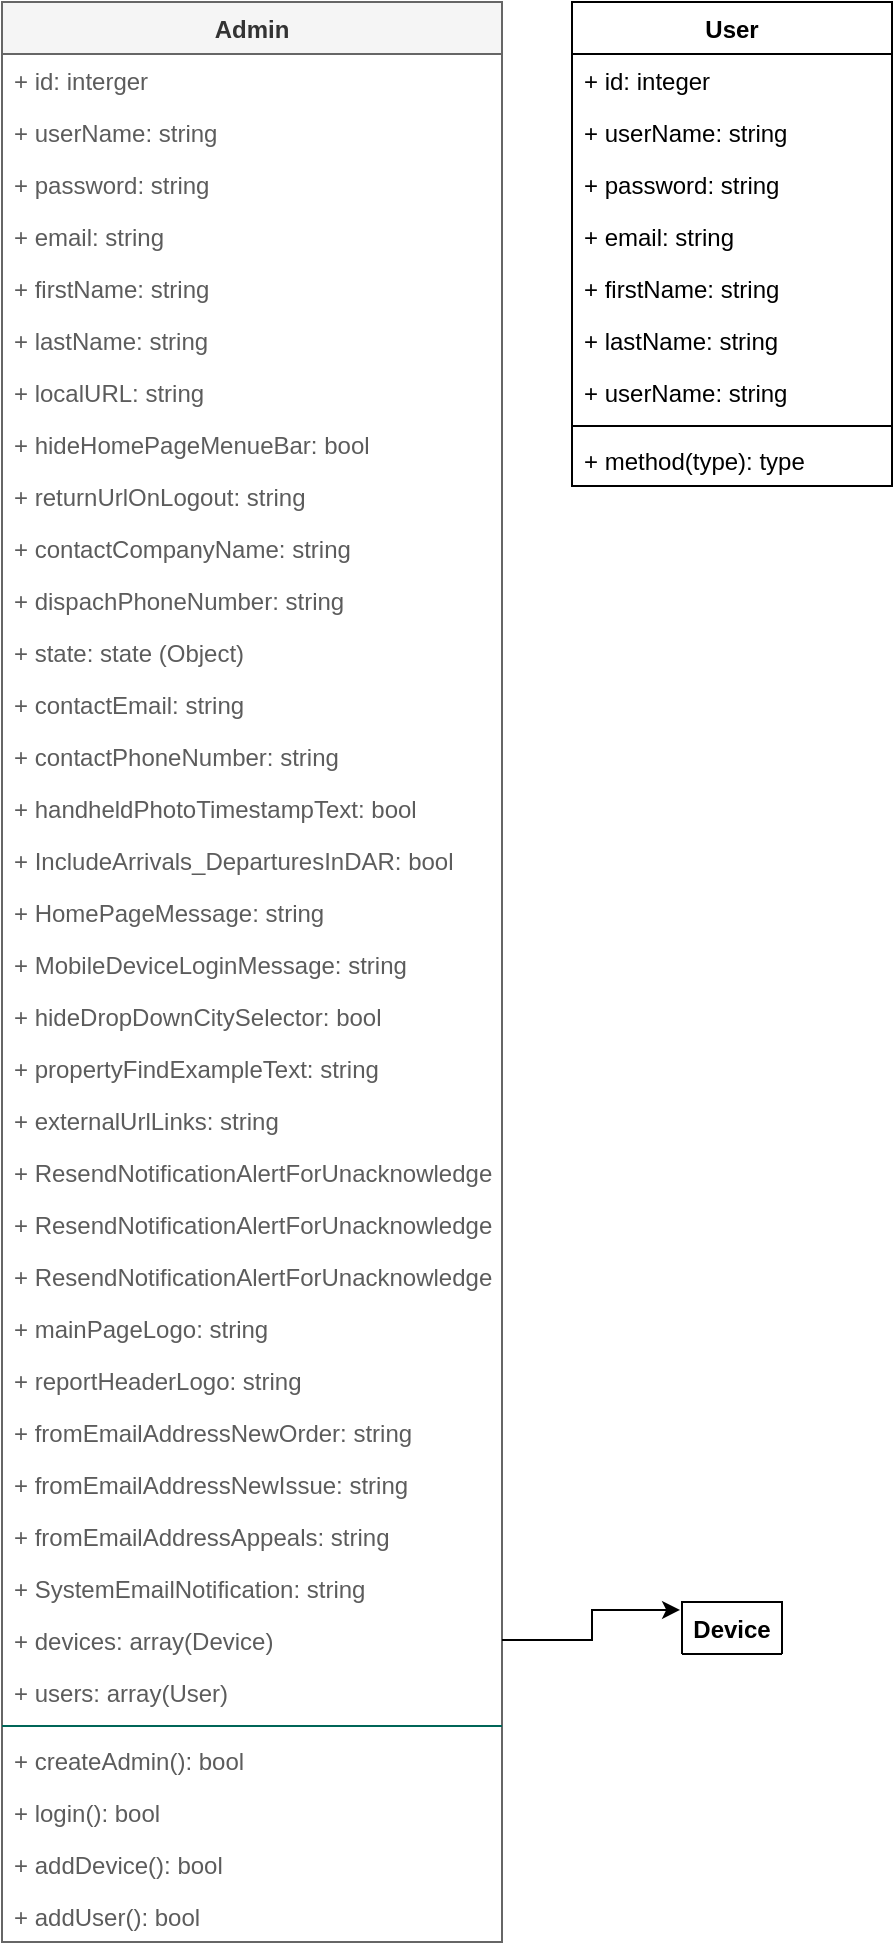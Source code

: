 <mxfile version="16.5.6" type="github">
  <diagram id="C5RBs43oDa-KdzZeNtuy" name="Class Diagram">
    <mxGraphModel dx="1108" dy="482" grid="1" gridSize="10" guides="1" tooltips="1" connect="1" arrows="1" fold="1" page="1" pageScale="1" pageWidth="827" pageHeight="1169" math="0" shadow="0">
      <root>
        <mxCell id="WIyWlLk6GJQsqaUBKTNV-0" />
        <mxCell id="WIyWlLk6GJQsqaUBKTNV-1" parent="WIyWlLk6GJQsqaUBKTNV-0" />
        <mxCell id="l6a2SUNXyMh3eiltvX4R-10" value="Admin" style="swimlane;fontStyle=1;align=center;verticalAlign=top;childLayout=stackLayout;horizontal=1;startSize=26;horizontalStack=0;resizeParent=1;resizeParentMax=0;resizeLast=0;collapsible=1;marginBottom=0;fillColor=#f5f5f5;fontColor=#333333;strokeColor=#666666;" parent="WIyWlLk6GJQsqaUBKTNV-1" vertex="1">
          <mxGeometry x="30" y="30" width="250" height="970" as="geometry">
            <mxRectangle x="40" y="40" width="70" height="26" as="alternateBounds" />
          </mxGeometry>
        </mxCell>
        <mxCell id="l6a2SUNXyMh3eiltvX4R-11" value="+ id: interger" style="text;strokeColor=none;fillColor=none;align=left;verticalAlign=top;spacingLeft=4;spacingRight=4;overflow=hidden;rotatable=0;points=[[0,0.5],[1,0.5]];portConstraint=eastwest;fontColor=#5C5C5C;" parent="l6a2SUNXyMh3eiltvX4R-10" vertex="1">
          <mxGeometry y="26" width="250" height="26" as="geometry" />
        </mxCell>
        <mxCell id="l6a2SUNXyMh3eiltvX4R-14" value="+ userName: string" style="text;strokeColor=none;fillColor=none;align=left;verticalAlign=top;spacingLeft=4;spacingRight=4;overflow=hidden;rotatable=0;points=[[0,0.5],[1,0.5]];portConstraint=eastwest;fontColor=#5C5C5C;" parent="l6a2SUNXyMh3eiltvX4R-10" vertex="1">
          <mxGeometry y="52" width="250" height="26" as="geometry" />
        </mxCell>
        <mxCell id="8Cey69iEx8wENGaithP6-9" value="+ password: string" style="text;strokeColor=none;fillColor=none;align=left;verticalAlign=top;spacingLeft=4;spacingRight=4;overflow=hidden;rotatable=0;points=[[0,0.5],[1,0.5]];portConstraint=eastwest;fontColor=#5C5C5C;" vertex="1" parent="l6a2SUNXyMh3eiltvX4R-10">
          <mxGeometry y="78" width="250" height="26" as="geometry" />
        </mxCell>
        <mxCell id="8Cey69iEx8wENGaithP6-10" value="+ email: string" style="text;strokeColor=none;fillColor=none;align=left;verticalAlign=top;spacingLeft=4;spacingRight=4;overflow=hidden;rotatable=0;points=[[0,0.5],[1,0.5]];portConstraint=eastwest;fontColor=#5C5C5C;" vertex="1" parent="l6a2SUNXyMh3eiltvX4R-10">
          <mxGeometry y="104" width="250" height="26" as="geometry" />
        </mxCell>
        <mxCell id="8Cey69iEx8wENGaithP6-11" value="+ firstName: string" style="text;strokeColor=none;fillColor=none;align=left;verticalAlign=top;spacingLeft=4;spacingRight=4;overflow=hidden;rotatable=0;points=[[0,0.5],[1,0.5]];portConstraint=eastwest;fontColor=#5C5C5C;" vertex="1" parent="l6a2SUNXyMh3eiltvX4R-10">
          <mxGeometry y="130" width="250" height="26" as="geometry" />
        </mxCell>
        <mxCell id="8Cey69iEx8wENGaithP6-12" value="+ lastName: string" style="text;strokeColor=none;fillColor=none;align=left;verticalAlign=top;spacingLeft=4;spacingRight=4;overflow=hidden;rotatable=0;points=[[0,0.5],[1,0.5]];portConstraint=eastwest;fontColor=#5C5C5C;" vertex="1" parent="l6a2SUNXyMh3eiltvX4R-10">
          <mxGeometry y="156" width="250" height="26" as="geometry" />
        </mxCell>
        <mxCell id="8Cey69iEx8wENGaithP6-13" value="+ localURL: string" style="text;strokeColor=none;fillColor=none;align=left;verticalAlign=top;spacingLeft=4;spacingRight=4;overflow=hidden;rotatable=0;points=[[0,0.5],[1,0.5]];portConstraint=eastwest;fontColor=#5C5C5C;" vertex="1" parent="l6a2SUNXyMh3eiltvX4R-10">
          <mxGeometry y="182" width="250" height="26" as="geometry" />
        </mxCell>
        <mxCell id="8Cey69iEx8wENGaithP6-14" value="+ hideHomePageMenueBar: bool" style="text;strokeColor=none;fillColor=none;align=left;verticalAlign=top;spacingLeft=4;spacingRight=4;overflow=hidden;rotatable=0;points=[[0,0.5],[1,0.5]];portConstraint=eastwest;fontColor=#5C5C5C;" vertex="1" parent="l6a2SUNXyMh3eiltvX4R-10">
          <mxGeometry y="208" width="250" height="26" as="geometry" />
        </mxCell>
        <mxCell id="8Cey69iEx8wENGaithP6-16" value="+ returnUrlOnLogout: string" style="text;strokeColor=none;fillColor=none;align=left;verticalAlign=top;spacingLeft=4;spacingRight=4;overflow=hidden;rotatable=0;points=[[0,0.5],[1,0.5]];portConstraint=eastwest;fontColor=#5C5C5C;" vertex="1" parent="l6a2SUNXyMh3eiltvX4R-10">
          <mxGeometry y="234" width="250" height="26" as="geometry" />
        </mxCell>
        <mxCell id="8Cey69iEx8wENGaithP6-22" value="+ contactCompanyName: string" style="text;strokeColor=none;fillColor=none;align=left;verticalAlign=top;spacingLeft=4;spacingRight=4;overflow=hidden;rotatable=0;points=[[0,0.5],[1,0.5]];portConstraint=eastwest;fontColor=#5C5C5C;" vertex="1" parent="l6a2SUNXyMh3eiltvX4R-10">
          <mxGeometry y="260" width="250" height="26" as="geometry" />
        </mxCell>
        <mxCell id="8Cey69iEx8wENGaithP6-19" value="+ dispachPhoneNumber: string" style="text;strokeColor=none;fillColor=none;align=left;verticalAlign=top;spacingLeft=4;spacingRight=4;overflow=hidden;rotatable=0;points=[[0,0.5],[1,0.5]];portConstraint=eastwest;fontColor=#5C5C5C;" vertex="1" parent="l6a2SUNXyMh3eiltvX4R-10">
          <mxGeometry y="286" width="250" height="26" as="geometry" />
        </mxCell>
        <mxCell id="8Cey69iEx8wENGaithP6-23" value="+ state: state (Object)" style="text;strokeColor=none;fillColor=none;align=left;verticalAlign=top;spacingLeft=4;spacingRight=4;overflow=hidden;rotatable=0;points=[[0,0.5],[1,0.5]];portConstraint=eastwest;fontColor=#5C5C5C;" vertex="1" parent="l6a2SUNXyMh3eiltvX4R-10">
          <mxGeometry y="312" width="250" height="26" as="geometry" />
        </mxCell>
        <mxCell id="8Cey69iEx8wENGaithP6-20" value="+ contactEmail: string" style="text;strokeColor=none;fillColor=none;align=left;verticalAlign=top;spacingLeft=4;spacingRight=4;overflow=hidden;rotatable=0;points=[[0,0.5],[1,0.5]];portConstraint=eastwest;fontColor=#5C5C5C;" vertex="1" parent="l6a2SUNXyMh3eiltvX4R-10">
          <mxGeometry y="338" width="250" height="26" as="geometry" />
        </mxCell>
        <mxCell id="8Cey69iEx8wENGaithP6-17" value="+ contactPhoneNumber: string" style="text;strokeColor=none;fillColor=none;align=left;verticalAlign=top;spacingLeft=4;spacingRight=4;overflow=hidden;rotatable=0;points=[[0,0.5],[1,0.5]];portConstraint=eastwest;fontColor=#5C5C5C;" vertex="1" parent="l6a2SUNXyMh3eiltvX4R-10">
          <mxGeometry y="364" width="250" height="26" as="geometry" />
        </mxCell>
        <mxCell id="8Cey69iEx8wENGaithP6-18" value="+ handheldPhotoTimestampText: bool" style="text;strokeColor=none;fillColor=none;align=left;verticalAlign=top;spacingLeft=4;spacingRight=4;overflow=hidden;rotatable=0;points=[[0,0.5],[1,0.5]];portConstraint=eastwest;fontColor=#5C5C5C;" vertex="1" parent="l6a2SUNXyMh3eiltvX4R-10">
          <mxGeometry y="390" width="250" height="26" as="geometry" />
        </mxCell>
        <mxCell id="8Cey69iEx8wENGaithP6-21" value="+ IncludeArrivals_DeparturesInDAR: bool" style="text;strokeColor=none;fillColor=none;align=left;verticalAlign=top;spacingLeft=4;spacingRight=4;overflow=hidden;rotatable=0;points=[[0,0.5],[1,0.5]];portConstraint=eastwest;fontColor=#5C5C5C;" vertex="1" parent="l6a2SUNXyMh3eiltvX4R-10">
          <mxGeometry y="416" width="250" height="26" as="geometry" />
        </mxCell>
        <mxCell id="8Cey69iEx8wENGaithP6-24" value="+ HomePageMessage: string" style="text;strokeColor=none;fillColor=none;align=left;verticalAlign=top;spacingLeft=4;spacingRight=4;overflow=hidden;rotatable=0;points=[[0,0.5],[1,0.5]];portConstraint=eastwest;fontColor=#5C5C5C;" vertex="1" parent="l6a2SUNXyMh3eiltvX4R-10">
          <mxGeometry y="442" width="250" height="26" as="geometry" />
        </mxCell>
        <mxCell id="8Cey69iEx8wENGaithP6-25" value="+ MobileDeviceLoginMessage: string" style="text;strokeColor=none;fillColor=none;align=left;verticalAlign=top;spacingLeft=4;spacingRight=4;overflow=hidden;rotatable=0;points=[[0,0.5],[1,0.5]];portConstraint=eastwest;fontColor=#5C5C5C;" vertex="1" parent="l6a2SUNXyMh3eiltvX4R-10">
          <mxGeometry y="468" width="250" height="26" as="geometry" />
        </mxCell>
        <mxCell id="8Cey69iEx8wENGaithP6-26" value="+ hideDropDownCitySelector: bool" style="text;strokeColor=none;fillColor=none;align=left;verticalAlign=top;spacingLeft=4;spacingRight=4;overflow=hidden;rotatable=0;points=[[0,0.5],[1,0.5]];portConstraint=eastwest;fontColor=#5C5C5C;" vertex="1" parent="l6a2SUNXyMh3eiltvX4R-10">
          <mxGeometry y="494" width="250" height="26" as="geometry" />
        </mxCell>
        <mxCell id="8Cey69iEx8wENGaithP6-28" value="+ propertyFindExampleText: string" style="text;strokeColor=none;fillColor=none;align=left;verticalAlign=top;spacingLeft=4;spacingRight=4;overflow=hidden;rotatable=0;points=[[0,0.5],[1,0.5]];portConstraint=eastwest;fontColor=#5C5C5C;" vertex="1" parent="l6a2SUNXyMh3eiltvX4R-10">
          <mxGeometry y="520" width="250" height="26" as="geometry" />
        </mxCell>
        <mxCell id="8Cey69iEx8wENGaithP6-29" value="+ externalUrlLinks: string" style="text;strokeColor=none;fillColor=none;align=left;verticalAlign=top;spacingLeft=4;spacingRight=4;overflow=hidden;rotatable=0;points=[[0,0.5],[1,0.5]];portConstraint=eastwest;fontColor=#5C5C5C;" vertex="1" parent="l6a2SUNXyMh3eiltvX4R-10">
          <mxGeometry y="546" width="250" height="26" as="geometry" />
        </mxCell>
        <mxCell id="8Cey69iEx8wENGaithP6-30" value="+ ResendNotificationAlertForUnacknowledgedIssuesPriority1: int" style="text;strokeColor=none;fillColor=none;align=left;verticalAlign=top;spacingLeft=4;spacingRight=4;overflow=hidden;rotatable=0;points=[[0,0.5],[1,0.5]];portConstraint=eastwest;fontColor=#5C5C5C;" vertex="1" parent="l6a2SUNXyMh3eiltvX4R-10">
          <mxGeometry y="572" width="250" height="26" as="geometry" />
        </mxCell>
        <mxCell id="8Cey69iEx8wENGaithP6-31" value="+ ResendNotificationAlertForUnacknowledgedIssuesPriority2: int&#xa;" style="text;strokeColor=none;fillColor=none;align=left;verticalAlign=top;spacingLeft=4;spacingRight=4;overflow=hidden;rotatable=0;points=[[0,0.5],[1,0.5]];portConstraint=eastwest;fontColor=#5C5C5C;" vertex="1" parent="l6a2SUNXyMh3eiltvX4R-10">
          <mxGeometry y="598" width="250" height="26" as="geometry" />
        </mxCell>
        <mxCell id="8Cey69iEx8wENGaithP6-32" value="+ ResendNotificationAlertForUnacknowledgedIssuesPriority3: int" style="text;strokeColor=none;fillColor=none;align=left;verticalAlign=top;spacingLeft=4;spacingRight=4;overflow=hidden;rotatable=0;points=[[0,0.5],[1,0.5]];portConstraint=eastwest;fontColor=#5C5C5C;" vertex="1" parent="l6a2SUNXyMh3eiltvX4R-10">
          <mxGeometry y="624" width="250" height="26" as="geometry" />
        </mxCell>
        <mxCell id="8Cey69iEx8wENGaithP6-33" value="+ mainPageLogo: string" style="text;strokeColor=none;fillColor=none;align=left;verticalAlign=top;spacingLeft=4;spacingRight=4;overflow=hidden;rotatable=0;points=[[0,0.5],[1,0.5]];portConstraint=eastwest;fontColor=#5C5C5C;" vertex="1" parent="l6a2SUNXyMh3eiltvX4R-10">
          <mxGeometry y="650" width="250" height="26" as="geometry" />
        </mxCell>
        <mxCell id="8Cey69iEx8wENGaithP6-34" value="+ reportHeaderLogo: string" style="text;strokeColor=none;fillColor=none;align=left;verticalAlign=top;spacingLeft=4;spacingRight=4;overflow=hidden;rotatable=0;points=[[0,0.5],[1,0.5]];portConstraint=eastwest;fontColor=#5C5C5C;" vertex="1" parent="l6a2SUNXyMh3eiltvX4R-10">
          <mxGeometry y="676" width="250" height="26" as="geometry" />
        </mxCell>
        <mxCell id="8Cey69iEx8wENGaithP6-35" value="+ fromEmailAddressNewOrder: string" style="text;strokeColor=none;fillColor=none;align=left;verticalAlign=top;spacingLeft=4;spacingRight=4;overflow=hidden;rotatable=0;points=[[0,0.5],[1,0.5]];portConstraint=eastwest;fontColor=#5C5C5C;" vertex="1" parent="l6a2SUNXyMh3eiltvX4R-10">
          <mxGeometry y="702" width="250" height="26" as="geometry" />
        </mxCell>
        <mxCell id="8Cey69iEx8wENGaithP6-36" value="+ fromEmailAddressNewIssue: string" style="text;strokeColor=none;fillColor=none;align=left;verticalAlign=top;spacingLeft=4;spacingRight=4;overflow=hidden;rotatable=0;points=[[0,0.5],[1,0.5]];portConstraint=eastwest;fontColor=#5C5C5C;" vertex="1" parent="l6a2SUNXyMh3eiltvX4R-10">
          <mxGeometry y="728" width="250" height="26" as="geometry" />
        </mxCell>
        <mxCell id="8Cey69iEx8wENGaithP6-37" value="+ fromEmailAddressAppeals: string" style="text;strokeColor=none;fillColor=none;align=left;verticalAlign=top;spacingLeft=4;spacingRight=4;overflow=hidden;rotatable=0;points=[[0,0.5],[1,0.5]];portConstraint=eastwest;fontColor=#5C5C5C;" vertex="1" parent="l6a2SUNXyMh3eiltvX4R-10">
          <mxGeometry y="754" width="250" height="26" as="geometry" />
        </mxCell>
        <mxCell id="8Cey69iEx8wENGaithP6-38" value="+ SystemEmailNotification: string" style="text;strokeColor=none;fillColor=none;align=left;verticalAlign=top;spacingLeft=4;spacingRight=4;overflow=hidden;rotatable=0;points=[[0,0.5],[1,0.5]];portConstraint=eastwest;fontColor=#5C5C5C;" vertex="1" parent="l6a2SUNXyMh3eiltvX4R-10">
          <mxGeometry y="780" width="250" height="26" as="geometry" />
        </mxCell>
        <mxCell id="8Cey69iEx8wENGaithP6-39" value="+ devices: array(Device)" style="text;strokeColor=none;fillColor=none;align=left;verticalAlign=top;spacingLeft=4;spacingRight=4;overflow=hidden;rotatable=0;points=[[0,0.5],[1,0.5]];portConstraint=eastwest;fontColor=#5C5C5C;" vertex="1" parent="l6a2SUNXyMh3eiltvX4R-10">
          <mxGeometry y="806" width="250" height="26" as="geometry" />
        </mxCell>
        <mxCell id="8Cey69iEx8wENGaithP6-64" value="+ users: array(User)" style="text;strokeColor=none;fillColor=none;align=left;verticalAlign=top;spacingLeft=4;spacingRight=4;overflow=hidden;rotatable=0;points=[[0,0.5],[1,0.5]];portConstraint=eastwest;fontColor=#5C5C5C;" vertex="1" parent="l6a2SUNXyMh3eiltvX4R-10">
          <mxGeometry y="832" width="250" height="26" as="geometry" />
        </mxCell>
        <mxCell id="l6a2SUNXyMh3eiltvX4R-12" value="" style="line;strokeWidth=1;fillColor=none;align=left;verticalAlign=middle;spacingTop=-1;spacingLeft=3;spacingRight=3;rotatable=0;labelPosition=right;points=[];portConstraint=eastwest;strokeColor=#006658;fontColor=#5C5C5C;" parent="l6a2SUNXyMh3eiltvX4R-10" vertex="1">
          <mxGeometry y="858" width="250" height="8" as="geometry" />
        </mxCell>
        <mxCell id="l6a2SUNXyMh3eiltvX4R-13" value="+ createAdmin(): bool" style="text;strokeColor=none;fillColor=none;align=left;verticalAlign=top;spacingLeft=4;spacingRight=4;overflow=hidden;rotatable=0;points=[[0,0.5],[1,0.5]];portConstraint=eastwest;fontColor=#5C5C5C;" parent="l6a2SUNXyMh3eiltvX4R-10" vertex="1">
          <mxGeometry y="866" width="250" height="26" as="geometry" />
        </mxCell>
        <mxCell id="8Cey69iEx8wENGaithP6-66" value="+ login(): bool" style="text;strokeColor=none;fillColor=none;align=left;verticalAlign=top;spacingLeft=4;spacingRight=4;overflow=hidden;rotatable=0;points=[[0,0.5],[1,0.5]];portConstraint=eastwest;fontColor=#5C5C5C;" vertex="1" parent="l6a2SUNXyMh3eiltvX4R-10">
          <mxGeometry y="892" width="250" height="26" as="geometry" />
        </mxCell>
        <mxCell id="8Cey69iEx8wENGaithP6-67" value="+ addDevice(): bool" style="text;strokeColor=none;fillColor=none;align=left;verticalAlign=top;spacingLeft=4;spacingRight=4;overflow=hidden;rotatable=0;points=[[0,0.5],[1,0.5]];portConstraint=eastwest;fontColor=#5C5C5C;" vertex="1" parent="l6a2SUNXyMh3eiltvX4R-10">
          <mxGeometry y="918" width="250" height="26" as="geometry" />
        </mxCell>
        <mxCell id="8Cey69iEx8wENGaithP6-0" value="+ addUser(): bool" style="text;strokeColor=none;fillColor=none;align=left;verticalAlign=top;spacingLeft=4;spacingRight=4;overflow=hidden;rotatable=0;points=[[0,0.5],[1,0.5]];portConstraint=eastwest;fontColor=#5C5C5C;" vertex="1" parent="l6a2SUNXyMh3eiltvX4R-10">
          <mxGeometry y="944" width="250" height="26" as="geometry" />
        </mxCell>
        <mxCell id="8Cey69iEx8wENGaithP6-41" value="Device" style="swimlane;fontStyle=1;align=center;verticalAlign=top;childLayout=stackLayout;horizontal=1;startSize=26;horizontalStack=0;resizeParent=1;resizeParentMax=0;resizeLast=0;collapsible=1;marginBottom=0;" vertex="1" collapsed="1" parent="WIyWlLk6GJQsqaUBKTNV-1">
          <mxGeometry x="370" y="830" width="50" height="26" as="geometry">
            <mxRectangle x="370" y="620" width="160" height="472" as="alternateBounds" />
          </mxGeometry>
        </mxCell>
        <mxCell id="8Cey69iEx8wENGaithP6-42" value="+ id: int" style="text;strokeColor=none;fillColor=none;align=left;verticalAlign=top;spacingLeft=4;spacingRight=4;overflow=hidden;rotatable=0;points=[[0,0.5],[1,0.5]];portConstraint=eastwest;" vertex="1" parent="8Cey69iEx8wENGaithP6-41">
          <mxGeometry y="26" width="160" height="26" as="geometry" />
        </mxCell>
        <mxCell id="8Cey69iEx8wENGaithP6-45" value="+ status: bool" style="text;strokeColor=none;fillColor=none;align=left;verticalAlign=top;spacingLeft=4;spacingRight=4;overflow=hidden;rotatable=0;points=[[0,0.5],[1,0.5]];portConstraint=eastwest;" vertex="1" parent="8Cey69iEx8wENGaithP6-41">
          <mxGeometry y="52" width="160" height="26" as="geometry" />
        </mxCell>
        <mxCell id="8Cey69iEx8wENGaithP6-48" value="+ registered: string" style="text;strokeColor=none;fillColor=none;align=left;verticalAlign=top;spacingLeft=4;spacingRight=4;overflow=hidden;rotatable=0;points=[[0,0.5],[1,0.5]];portConstraint=eastwest;" vertex="1" parent="8Cey69iEx8wENGaithP6-41">
          <mxGeometry y="78" width="160" height="22" as="geometry" />
        </mxCell>
        <mxCell id="8Cey69iEx8wENGaithP6-49" value="+ lastLogin: string" style="text;strokeColor=none;fillColor=none;align=left;verticalAlign=top;spacingLeft=4;spacingRight=4;overflow=hidden;rotatable=0;points=[[0,0.5],[1,0.5]];portConstraint=eastwest;" vertex="1" parent="8Cey69iEx8wENGaithP6-41">
          <mxGeometry y="100" width="160" height="26" as="geometry" />
        </mxCell>
        <mxCell id="8Cey69iEx8wENGaithP6-51" value="+ phoneNumber: string" style="text;strokeColor=none;fillColor=none;align=left;verticalAlign=top;spacingLeft=4;spacingRight=4;overflow=hidden;rotatable=0;points=[[0,0.5],[1,0.5]];portConstraint=eastwest;" vertex="1" parent="8Cey69iEx8wENGaithP6-41">
          <mxGeometry y="126" width="160" height="26" as="geometry" />
        </mxCell>
        <mxCell id="8Cey69iEx8wENGaithP6-52" value="+ last Login: string" style="text;strokeColor=none;fillColor=none;align=left;verticalAlign=top;spacingLeft=4;spacingRight=4;overflow=hidden;rotatable=0;points=[[0,0.5],[1,0.5]];portConstraint=eastwest;" vertex="1" parent="8Cey69iEx8wENGaithP6-41">
          <mxGeometry y="152" width="160" height="26" as="geometry" />
        </mxCell>
        <mxCell id="8Cey69iEx8wENGaithP6-53" value="+ name: string" style="text;strokeColor=none;fillColor=none;align=left;verticalAlign=top;spacingLeft=4;spacingRight=4;overflow=hidden;rotatable=0;points=[[0,0.5],[1,0.5]];portConstraint=eastwest;" vertex="1" parent="8Cey69iEx8wENGaithP6-41">
          <mxGeometry y="178" width="160" height="26" as="geometry" />
        </mxCell>
        <mxCell id="8Cey69iEx8wENGaithP6-54" value="+ deviceID: string" style="text;strokeColor=none;fillColor=none;align=left;verticalAlign=top;spacingLeft=4;spacingRight=4;overflow=hidden;rotatable=0;points=[[0,0.5],[1,0.5]];portConstraint=eastwest;" vertex="1" parent="8Cey69iEx8wENGaithP6-41">
          <mxGeometry y="204" width="160" height="26" as="geometry" />
        </mxCell>
        <mxCell id="8Cey69iEx8wENGaithP6-55" value="+ carrierName: string" style="text;strokeColor=none;fillColor=none;align=left;verticalAlign=top;spacingLeft=4;spacingRight=4;overflow=hidden;rotatable=0;points=[[0,0.5],[1,0.5]];portConstraint=eastwest;" vertex="1" parent="8Cey69iEx8wENGaithP6-41">
          <mxGeometry y="230" width="160" height="26" as="geometry" />
        </mxCell>
        <mxCell id="8Cey69iEx8wENGaithP6-56" value="+ activationHistory: string" style="text;strokeColor=none;fillColor=none;align=left;verticalAlign=top;spacingLeft=4;spacingRight=4;overflow=hidden;rotatable=0;points=[[0,0.5],[1,0.5]];portConstraint=eastwest;" vertex="1" parent="8Cey69iEx8wENGaithP6-41">
          <mxGeometry y="256" width="160" height="26" as="geometry" />
        </mxCell>
        <mxCell id="8Cey69iEx8wENGaithP6-57" value="+ friendlyName: string" style="text;strokeColor=none;fillColor=none;align=left;verticalAlign=top;spacingLeft=4;spacingRight=4;overflow=hidden;rotatable=0;points=[[0,0.5],[1,0.5]];portConstraint=eastwest;" vertex="1" parent="8Cey69iEx8wENGaithP6-41">
          <mxGeometry y="282" width="160" height="26" as="geometry" />
        </mxCell>
        <mxCell id="8Cey69iEx8wENGaithP6-58" value="+ userZebraPrinter: bool" style="text;strokeColor=none;fillColor=none;align=left;verticalAlign=top;spacingLeft=4;spacingRight=4;overflow=hidden;rotatable=0;points=[[0,0.5],[1,0.5]];portConstraint=eastwest;" vertex="1" parent="8Cey69iEx8wENGaithP6-41">
          <mxGeometry y="308" width="160" height="26" as="geometry" />
        </mxCell>
        <mxCell id="8Cey69iEx8wENGaithP6-59" value="+ requireGPS: bool" style="text;strokeColor=none;fillColor=none;align=left;verticalAlign=top;spacingLeft=4;spacingRight=4;overflow=hidden;rotatable=0;points=[[0,0.5],[1,0.5]];portConstraint=eastwest;" vertex="1" parent="8Cey69iEx8wENGaithP6-41">
          <mxGeometry y="334" width="160" height="26" as="geometry" />
        </mxCell>
        <mxCell id="8Cey69iEx8wENGaithP6-60" value="+ userAutoFocus: bool" style="text;strokeColor=none;fillColor=none;align=left;verticalAlign=top;spacingLeft=4;spacingRight=4;overflow=hidden;rotatable=0;points=[[0,0.5],[1,0.5]];portConstraint=eastwest;" vertex="1" parent="8Cey69iEx8wENGaithP6-41">
          <mxGeometry y="360" width="160" height="26" as="geometry" />
        </mxCell>
        <mxCell id="8Cey69iEx8wENGaithP6-61" value="+ barcodeScanner: bool" style="text;strokeColor=none;fillColor=none;align=left;verticalAlign=top;spacingLeft=4;spacingRight=4;overflow=hidden;rotatable=0;points=[[0,0.5],[1,0.5]];portConstraint=eastwest;" vertex="1" parent="8Cey69iEx8wENGaithP6-41">
          <mxGeometry y="386" width="160" height="26" as="geometry" />
        </mxCell>
        <mxCell id="8Cey69iEx8wENGaithP6-62" value="+ active: bool" style="text;strokeColor=none;fillColor=none;align=left;verticalAlign=top;spacingLeft=4;spacingRight=4;overflow=hidden;rotatable=0;points=[[0,0.5],[1,0.5]];portConstraint=eastwest;" vertex="1" parent="8Cey69iEx8wENGaithP6-41">
          <mxGeometry y="412" width="160" height="26" as="geometry" />
        </mxCell>
        <mxCell id="8Cey69iEx8wENGaithP6-43" value="" style="line;strokeWidth=1;fillColor=none;align=left;verticalAlign=middle;spacingTop=-1;spacingLeft=3;spacingRight=3;rotatable=0;labelPosition=right;points=[];portConstraint=eastwest;" vertex="1" parent="8Cey69iEx8wENGaithP6-41">
          <mxGeometry y="438" width="160" height="8" as="geometry" />
        </mxCell>
        <mxCell id="8Cey69iEx8wENGaithP6-44" value="+ method(type): type" style="text;strokeColor=none;fillColor=none;align=left;verticalAlign=top;spacingLeft=4;spacingRight=4;overflow=hidden;rotatable=0;points=[[0,0.5],[1,0.5]];portConstraint=eastwest;" vertex="1" parent="8Cey69iEx8wENGaithP6-41">
          <mxGeometry y="446" width="160" height="26" as="geometry" />
        </mxCell>
        <mxCell id="8Cey69iEx8wENGaithP6-47" style="edgeStyle=orthogonalEdgeStyle;rounded=0;orthogonalLoop=1;jettySize=auto;html=1;entryX=-0.019;entryY=0.152;entryDx=0;entryDy=0;entryPerimeter=0;" edge="1" parent="WIyWlLk6GJQsqaUBKTNV-1" source="8Cey69iEx8wENGaithP6-39" target="8Cey69iEx8wENGaithP6-41">
          <mxGeometry relative="1" as="geometry" />
        </mxCell>
        <mxCell id="8Cey69iEx8wENGaithP6-68" value="User" style="swimlane;fontStyle=1;align=center;verticalAlign=top;childLayout=stackLayout;horizontal=1;startSize=26;horizontalStack=0;resizeParent=1;resizeParentMax=0;resizeLast=0;collapsible=1;marginBottom=0;" vertex="1" parent="WIyWlLk6GJQsqaUBKTNV-1">
          <mxGeometry x="315" y="30" width="160" height="242" as="geometry" />
        </mxCell>
        <mxCell id="8Cey69iEx8wENGaithP6-69" value="+ id: integer" style="text;strokeColor=none;fillColor=none;align=left;verticalAlign=top;spacingLeft=4;spacingRight=4;overflow=hidden;rotatable=0;points=[[0,0.5],[1,0.5]];portConstraint=eastwest;" vertex="1" parent="8Cey69iEx8wENGaithP6-68">
          <mxGeometry y="26" width="160" height="26" as="geometry" />
        </mxCell>
        <mxCell id="8Cey69iEx8wENGaithP6-72" value="+ userName: string" style="text;strokeColor=none;fillColor=none;align=left;verticalAlign=top;spacingLeft=4;spacingRight=4;overflow=hidden;rotatable=0;points=[[0,0.5],[1,0.5]];portConstraint=eastwest;" vertex="1" parent="8Cey69iEx8wENGaithP6-68">
          <mxGeometry y="52" width="160" height="26" as="geometry" />
        </mxCell>
        <mxCell id="8Cey69iEx8wENGaithP6-73" value="+ password: string" style="text;strokeColor=none;fillColor=none;align=left;verticalAlign=top;spacingLeft=4;spacingRight=4;overflow=hidden;rotatable=0;points=[[0,0.5],[1,0.5]];portConstraint=eastwest;" vertex="1" parent="8Cey69iEx8wENGaithP6-68">
          <mxGeometry y="78" width="160" height="26" as="geometry" />
        </mxCell>
        <mxCell id="8Cey69iEx8wENGaithP6-74" value="+ email: string" style="text;strokeColor=none;fillColor=none;align=left;verticalAlign=top;spacingLeft=4;spacingRight=4;overflow=hidden;rotatable=0;points=[[0,0.5],[1,0.5]];portConstraint=eastwest;" vertex="1" parent="8Cey69iEx8wENGaithP6-68">
          <mxGeometry y="104" width="160" height="26" as="geometry" />
        </mxCell>
        <mxCell id="8Cey69iEx8wENGaithP6-75" value="+ firstName: string" style="text;strokeColor=none;fillColor=none;align=left;verticalAlign=top;spacingLeft=4;spacingRight=4;overflow=hidden;rotatable=0;points=[[0,0.5],[1,0.5]];portConstraint=eastwest;" vertex="1" parent="8Cey69iEx8wENGaithP6-68">
          <mxGeometry y="130" width="160" height="26" as="geometry" />
        </mxCell>
        <mxCell id="8Cey69iEx8wENGaithP6-76" value="+ lastName: string" style="text;strokeColor=none;fillColor=none;align=left;verticalAlign=top;spacingLeft=4;spacingRight=4;overflow=hidden;rotatable=0;points=[[0,0.5],[1,0.5]];portConstraint=eastwest;" vertex="1" parent="8Cey69iEx8wENGaithP6-68">
          <mxGeometry y="156" width="160" height="26" as="geometry" />
        </mxCell>
        <mxCell id="8Cey69iEx8wENGaithP6-77" value="+ userName: string" style="text;strokeColor=none;fillColor=none;align=left;verticalAlign=top;spacingLeft=4;spacingRight=4;overflow=hidden;rotatable=0;points=[[0,0.5],[1,0.5]];portConstraint=eastwest;" vertex="1" parent="8Cey69iEx8wENGaithP6-68">
          <mxGeometry y="182" width="160" height="26" as="geometry" />
        </mxCell>
        <mxCell id="8Cey69iEx8wENGaithP6-70" value="" style="line;strokeWidth=1;fillColor=none;align=left;verticalAlign=middle;spacingTop=-1;spacingLeft=3;spacingRight=3;rotatable=0;labelPosition=right;points=[];portConstraint=eastwest;" vertex="1" parent="8Cey69iEx8wENGaithP6-68">
          <mxGeometry y="208" width="160" height="8" as="geometry" />
        </mxCell>
        <mxCell id="8Cey69iEx8wENGaithP6-71" value="+ method(type): type" style="text;strokeColor=none;fillColor=none;align=left;verticalAlign=top;spacingLeft=4;spacingRight=4;overflow=hidden;rotatable=0;points=[[0,0.5],[1,0.5]];portConstraint=eastwest;" vertex="1" parent="8Cey69iEx8wENGaithP6-68">
          <mxGeometry y="216" width="160" height="26" as="geometry" />
        </mxCell>
      </root>
    </mxGraphModel>
  </diagram>
</mxfile>
